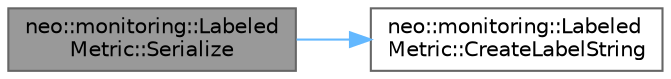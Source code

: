 digraph "neo::monitoring::LabeledMetric::Serialize"
{
 // LATEX_PDF_SIZE
  bgcolor="transparent";
  edge [fontname=Helvetica,fontsize=10,labelfontname=Helvetica,labelfontsize=10];
  node [fontname=Helvetica,fontsize=10,shape=box,height=0.2,width=0.4];
  rankdir="LR";
  Node1 [id="Node000001",label="neo::monitoring::Labeled\lMetric::Serialize",height=0.2,width=0.4,color="gray40", fillcolor="grey60", style="filled", fontcolor="black",tooltip=" "];
  Node1 -> Node2 [id="edge1_Node000001_Node000002",color="steelblue1",style="solid",tooltip=" "];
  Node2 [id="Node000002",label="neo::monitoring::Labeled\lMetric::CreateLabelString",height=0.2,width=0.4,color="grey40", fillcolor="white", style="filled",URL="$classneo_1_1monitoring_1_1_labeled_metric.html#a295b997bf31ebf6351bdc5071c40b401",tooltip=" "];
}

